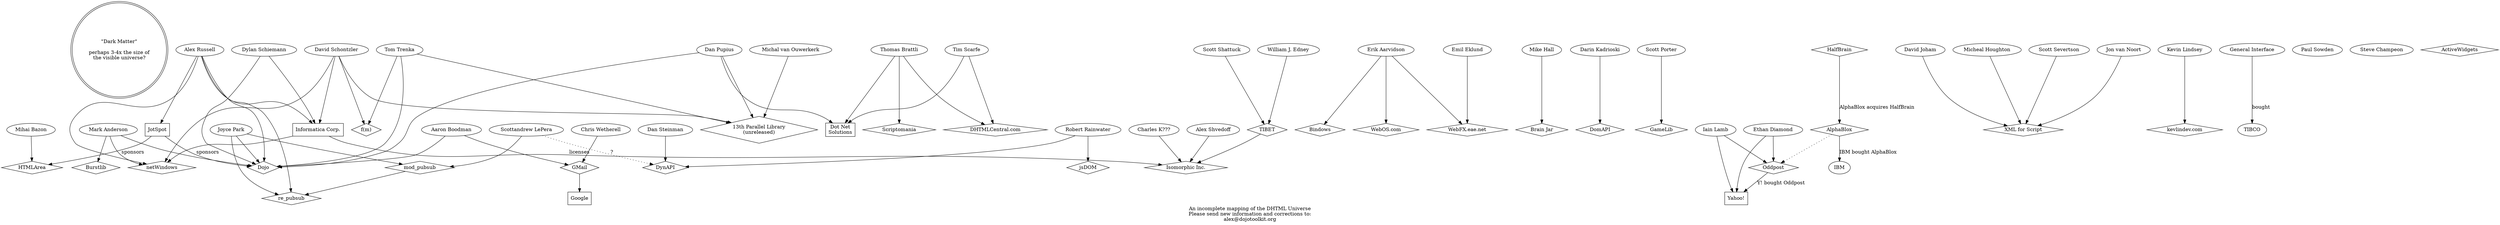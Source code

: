 /*
 * A Map of the DHTML Universe
 *
 * Copyright 2005, The Dojo Foundation
 *
 * This file is ENTIRELY PROVISIONAL AND MUTABLE. If you think there is
 * something wrong, boneheaded, or offensive in any of the relationships mapped
 * out here, please assume that I don't know what I'm talking about and mail me
 * the RIGHT information at <alex@dojotoolkit.org>
 */

digraph dhtml_universe
	{
		// graph-wide config
		center=true;
		// concentrate=true;
		label="An incomplete mapping of the DHTML Universe\nPlease send new information and corrections to:\nalex@dojotoolkit.org";
		nodesep=0.30;

		// "dark matter"
		dm [ label="\"Dark Matter\"\n\nperhaps 3-4x the size of\nthe visible universe?",shape=doublecircle ];

		// developer to project/company relationships
		dylan -> INFA;
		alexr -> INFA;
		alexr -> NW;
		alexr -> Dojo;
		alexr -> Jot;
		alexr -> RePubSub;
		jpark -> ModPubSub;
		jpark -> RePubSub;
		jpark -> Dojo;
		mda -> NW;
		mda -> Dojo;
		mda -> Burst;
		boogs -> Dojo;
		boogs -> Gmail;
		danp -> Dojo;
		danp -> DotNetSol;
		danp -> _13p;
		dylan -> Dojo;
		ttrenka -> Dojo;
		ttrenka -> FM;
		ttrenka -> _13p;
		bratta -> Scriptomania;
		bratta -> DHTMLCentral;
		bratta -> DotNetSol;
		tscarfe -> DotNetSol;
		tscarfe -> DHTMLCentral;
		erik -> WebFX;
		erik -> Bindows;
		erik -> WebOS;
		emil -> WebFX;
		mhall -> BrainJar;
		dsteinman -> DynAPI;
		rrainwater -> DynAPI;
		rrainwater -> jsDOM;
		darink -> DomAPI;
		sporter -> GameLib;
		charlesk -> ISC;
		ashevdoff -> ISC;
		cw -> Gmail;
		ilamb -> Oddpost;
		ilamb -> Yahoo;
		ediamond -> Oddpost;
		ediamond -> Yahoo;
		scottandrew -> ModPubSub;
		scottandrew -> DynAPI [ style=dotted,label="?" ]; // RAR: Not sure about this one
		mbazon -> HTMLArea;
		schontz -> NW;
		schontz -> INFA;
		schontz -> _13p;
		schontz -> FM;
		michaelvo -> _13p;
		djoham -> XMLJS;	
		mhoughton -> XMLJS;
		ssevertson -> XMLJS;
		jvnoort	-> XMLJS;
		inforat -> Tibet;
		idearat -> Tibet;
		kevlin -> KevLinDev
		
		// project and company relationships
		INFA -> NW;
		INFA -> ISC [ label="licenses" ];
		Jot -> Dojo [ label="sponsors" ];
		Jot -> HTMLArea [ label="sponsors" ];
		Tibet -> ISC;
		// FIXME: need to mine these links for info:
		//	http://koranteng.blogspot.com/2004/07/on-rich-web-applications-alphablox-and.html
		//	http://koranteng.blogspot.com/2004/10/on-gmail-and-dhtml-architecture-again.html
		HalfBrain -> AlphaBlox [ label="AlphaBlox acquires HalfBrain" ];
		AlphaBlox -> IBM [ label="IBM bought AlphaBlox" ];
		AlphaBlox -> Oddpost [ style=dotted ];
		Oddpost -> Yahoo [ label="Y! bought Oddpost" ];
		Gmail -> Google;
		ModPubSub -> RePubSub;
		GenInt -> TIBCO [ label="bought" ];

		// developers
		psowden		[ label="Paul Sowden" ];
		mbazon		[ label="Mihai Bazon" ];
		ediamond	[ label="Ethan Diamond" ];
		ilamb		[ label="Iain Lamb" ];
		emil 		[ label="Emil Eklund" ];
		darink 		[ label="Darin Kadrioski" ];
		ttrenka 	[ label="Tom Trenka" ];
		erik 		[ label="Erik Aarvidson" ];
		bratta 		[ label="Thomas Brattli" ];
		mda 		[ label="Mark Anderson" ];
		boogs 		[ label="Aaron Boodman" ];
		alexr 		[ label="Alex Russell" ];
		dylan 		[ label="Dylan Schiemann" ];
		danp 		[ label="Dan Pupius" ];
		tscarfe 	[ label="Tim Scarfe" ];
		dsteinman 	[ label="Dan Steinman" ];
		mhall 		[ label="Mike Hall" ];
		schampeon 	[ label="Steve Champeon" ];
		sporter 	[ label="Scott Porter" ];
		rrainwater 	[ label="Robert Rainwater" ];
		charlesk 	[ label="Charles K???" ];
		scottandrew [ label="Scottandrew LePera" ];
		cw 			[ label="Chris Wetherell" ];
		jpark		[ label="Joyce Park" ];
		schontz		[ label="David Schontzler" ];
		michaelvo	[ label="Michal van Ouwerkerk" ];
		djoham		[ label="David Joham" ];
		mhoughton	[ label="Micheal Houghton" ];
		ssevertson	[ label="Scott Severtson" ];
		jvnoort		[ label="Jon van Noort" ];
		idearat		[ label="Scott Shattuck" ];
		inforat 	[ label="William J. Edney" ];
		kevlin		[ label="Kevin Lindsey" ];
		ashevdoff	[ label="Alex Shvedoff" ];

		// companies
		DotNetSol 	[ label="Dot Net\nSolutions",shape=box ];
		Google 		[ label="Google",shape=box ];
		Yahoo 		[ label="Yahoo!",shape=box ];
		Jot 		[ label="JotSpot",shape=box ];
		INFA 		[ label="Informatica Corp.",shape=box ];
		IBM
		TIBCO
		GenInt		[ label="General Interface" ];

		// projects
		HTMLArea	[ shape=diamond ];
		AlphaBlox	[ shape=diamond ];
		HalfBrain	[ shape=diamond ];
		Oddpost		[ shape=diamond ];
		Scriptomania [ shape=diamond ];
		DomAPI		[ shape=diamond ];
		DynAPI		[ shape=diamond ];
		GameLib		[ shape=diamond ];
		Bindows		[ shape=diamond ];
		jsDOM		[ shape=diamond ];
		XMLJS		[ label="XML for Script",shape=diamond ];
		Tibet		[ label="TIBET",shape=diamond ];
		ModPubSub 	[ label="mod_pubsub",shape=diamond ];
		RePubSub 	[ label="re_pubsub",shape=diamond ];
		Gmail 		[ label="GMail",shape=diamond ];
		BrainJar 	[ label="Brain Jar",shape=diamond ];
		FM 			[ label="f(m)",shape=diamond ];
		WebFX 		[ label="WebFX.eae.net",shape=diamond ];
		Burst 		[ label="Burstlib",shape=diamond ];
		Dojo 		[ label="Dojo",shape=diamond ];
		NW 			[ label="netWindows",shape=diamond ];
		ISC 		[ label="Isomorphic Inc.",shape=diamond ];
		WebOS 		[ label="WebOS.com",shape=diamond ];
		DHTMLCentral [ label="DHTMLCentral.com",shape=diamond ];
		_13p		[ label="13th Parallel Library\n(unreleased)",shape=diamond ];
		KevLinDev 		[ label="kevlindev.com",shape=diamond ];
		ActiveWidgets [ label="ActiveWidgets",shape=diamond ];
	}

// vim:ts=4:noet:ai

